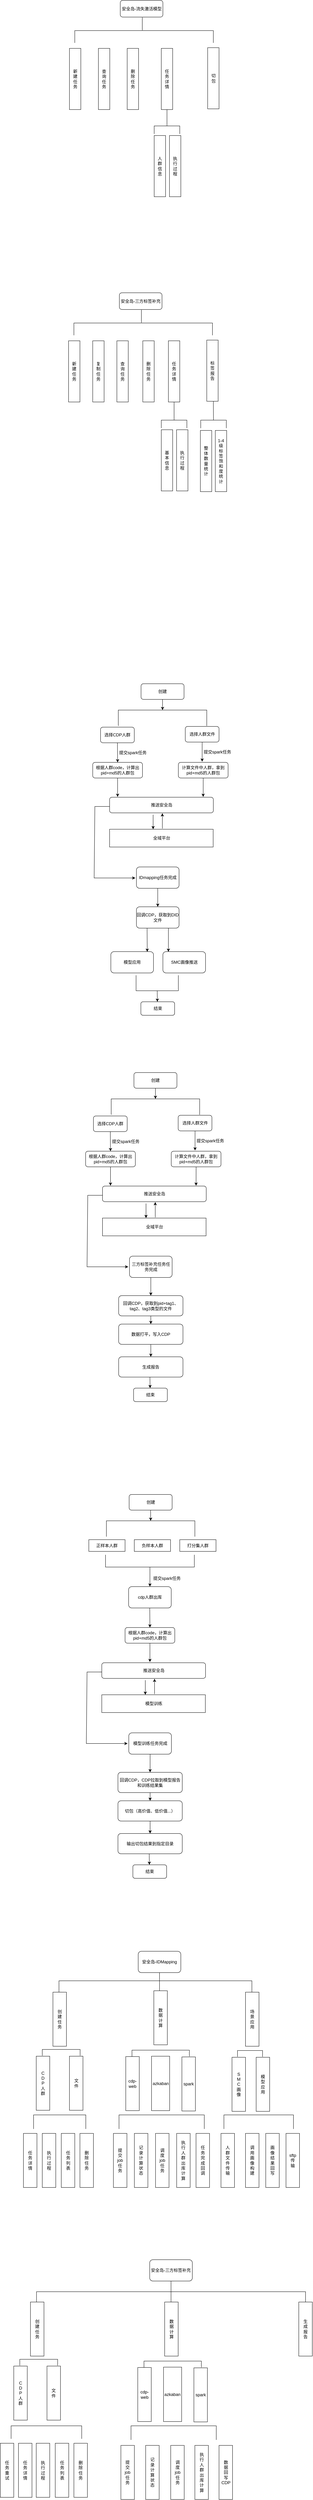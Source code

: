 <mxfile version="22.1.5" type="github">
  <diagram name="第 1 页" id="wJo2wd6JcxaJHejlNUAZ">
    <mxGraphModel dx="2029" dy="2209" grid="0" gridSize="10" guides="1" tooltips="1" connect="1" arrows="1" fold="1" page="1" pageScale="1" pageWidth="1700" pageHeight="1100" math="0" shadow="0">
      <root>
        <mxCell id="0" />
        <mxCell id="1" parent="0" />
        <mxCell id="NkHdSyLVCIDAWrrlncBg-1" value="安全岛-三方标签补充" style="rounded=1;whiteSpace=wrap;html=1;" vertex="1" parent="1">
          <mxGeometry x="349" y="12" width="120" height="47" as="geometry" />
        </mxCell>
        <mxCell id="NkHdSyLVCIDAWrrlncBg-2" value="新&lt;br&gt;建&lt;br&gt;任&lt;br&gt;务" style="rounded=0;whiteSpace=wrap;html=1;" vertex="1" parent="1">
          <mxGeometry x="206" y="147" width="32" height="172" as="geometry" />
        </mxCell>
        <mxCell id="NkHdSyLVCIDAWrrlncBg-3" value="查&lt;br&gt;询&lt;br&gt;任&lt;br&gt;务" style="rounded=0;whiteSpace=wrap;html=1;" vertex="1" parent="1">
          <mxGeometry x="342" y="147" width="32" height="172" as="geometry" />
        </mxCell>
        <mxCell id="NkHdSyLVCIDAWrrlncBg-4" value="删&lt;br&gt;除&lt;br&gt;任&lt;br&gt;务" style="rounded=0;whiteSpace=wrap;html=1;" vertex="1" parent="1">
          <mxGeometry x="415" y="147" width="32" height="172" as="geometry" />
        </mxCell>
        <mxCell id="NkHdSyLVCIDAWrrlncBg-5" value="任&lt;br&gt;务&lt;br&gt;详&lt;br&gt;情" style="rounded=0;whiteSpace=wrap;html=1;" vertex="1" parent="1">
          <mxGeometry x="487" y="147" width="32" height="172" as="geometry" />
        </mxCell>
        <mxCell id="NkHdSyLVCIDAWrrlncBg-6" value="标&lt;br&gt;签&lt;br&gt;报&lt;br&gt;告" style="rounded=0;whiteSpace=wrap;html=1;" vertex="1" parent="1">
          <mxGeometry x="595" y="145" width="32" height="172" as="geometry" />
        </mxCell>
        <mxCell id="NkHdSyLVCIDAWrrlncBg-7" value="基&lt;br&gt;本&lt;br&gt;信&lt;br&gt;息" style="rounded=0;whiteSpace=wrap;html=1;" vertex="1" parent="1">
          <mxGeometry x="467" y="397" width="32" height="172" as="geometry" />
        </mxCell>
        <mxCell id="NkHdSyLVCIDAWrrlncBg-8" value="整&lt;br&gt;体&lt;br&gt;数&lt;br&gt;量&lt;br&gt;统&lt;br&gt;计" style="rounded=0;whiteSpace=wrap;html=1;" vertex="1" parent="1">
          <mxGeometry x="577" y="399" width="32" height="172" as="geometry" />
        </mxCell>
        <mxCell id="NkHdSyLVCIDAWrrlncBg-9" value="执&lt;br&gt;行&lt;br&gt;过&lt;br&gt;程" style="rounded=0;whiteSpace=wrap;html=1;" vertex="1" parent="1">
          <mxGeometry x="510" y="397" width="32" height="172" as="geometry" />
        </mxCell>
        <mxCell id="NkHdSyLVCIDAWrrlncBg-10" value="1-4&lt;br&gt;级&lt;br&gt;标&lt;br&gt;签&lt;br&gt;饱&lt;br&gt;和&lt;br&gt;度&lt;br&gt;统&lt;br&gt;计" style="rounded=0;whiteSpace=wrap;html=1;" vertex="1" parent="1">
          <mxGeometry x="619" y="399" width="32" height="172" as="geometry" />
        </mxCell>
        <mxCell id="NkHdSyLVCIDAWrrlncBg-26" value="" style="shape=partialRectangle;whiteSpace=wrap;html=1;bottom=1;right=1;left=1;top=0;fillColor=none;routingCenterX=-0.5;direction=west;" vertex="1" parent="1">
          <mxGeometry x="221" y="97" width="390" height="34" as="geometry" />
        </mxCell>
        <mxCell id="NkHdSyLVCIDAWrrlncBg-27" value="" style="shape=partialRectangle;whiteSpace=wrap;html=1;bottom=1;right=1;left=1;top=0;fillColor=none;routingCenterX=-0.5;direction=west;" vertex="1" parent="1">
          <mxGeometry x="467" y="370" width="72" height="22" as="geometry" />
        </mxCell>
        <mxCell id="NkHdSyLVCIDAWrrlncBg-28" value="" style="shape=partialRectangle;whiteSpace=wrap;html=1;bottom=1;right=1;left=1;top=0;fillColor=none;routingCenterX=-0.5;direction=west;" vertex="1" parent="1">
          <mxGeometry x="578" y="370" width="72" height="22" as="geometry" />
        </mxCell>
        <mxCell id="NkHdSyLVCIDAWrrlncBg-31" value="" style="endArrow=none;html=1;rounded=0;entryX=0.5;entryY=1;entryDx=0;entryDy=0;exitX=0.5;exitY=1;exitDx=0;exitDy=0;" edge="1" parent="1" source="NkHdSyLVCIDAWrrlncBg-27" target="NkHdSyLVCIDAWrrlncBg-5">
          <mxGeometry width="50" height="50" relative="1" as="geometry">
            <mxPoint x="504" y="370" as="sourcePoint" />
            <mxPoint x="554" y="320" as="targetPoint" />
          </mxGeometry>
        </mxCell>
        <mxCell id="NkHdSyLVCIDAWrrlncBg-32" value="" style="endArrow=none;html=1;rounded=0;entryX=0.5;entryY=1;entryDx=0;entryDy=0;" edge="1" parent="1" source="NkHdSyLVCIDAWrrlncBg-28">
          <mxGeometry width="50" height="50" relative="1" as="geometry">
            <mxPoint x="613.5" y="368" as="sourcePoint" />
            <mxPoint x="613.5" y="317" as="targetPoint" />
          </mxGeometry>
        </mxCell>
        <mxCell id="NkHdSyLVCIDAWrrlncBg-33" value="" style="endArrow=none;html=1;rounded=0;" edge="1" parent="1">
          <mxGeometry width="50" height="50" relative="1" as="geometry">
            <mxPoint x="411" y="96" as="sourcePoint" />
            <mxPoint x="411" y="60" as="targetPoint" />
          </mxGeometry>
        </mxCell>
        <mxCell id="NkHdSyLVCIDAWrrlncBg-51" value="复&lt;br&gt;制&lt;br&gt;任&lt;br&gt;务" style="rounded=0;whiteSpace=wrap;html=1;" vertex="1" parent="1">
          <mxGeometry x="274" y="147" width="32" height="172" as="geometry" />
        </mxCell>
        <mxCell id="NkHdSyLVCIDAWrrlncBg-52" value="安全岛-流失激活模型" style="rounded=1;whiteSpace=wrap;html=1;" vertex="1" parent="1">
          <mxGeometry x="351.5" y="-810" width="120" height="47" as="geometry" />
        </mxCell>
        <mxCell id="NkHdSyLVCIDAWrrlncBg-53" value="新&lt;br&gt;建&lt;br&gt;任&lt;br&gt;务" style="rounded=0;whiteSpace=wrap;html=1;" vertex="1" parent="1">
          <mxGeometry x="208.5" y="-675" width="32" height="172" as="geometry" />
        </mxCell>
        <mxCell id="NkHdSyLVCIDAWrrlncBg-54" value="查&lt;br&gt;询&lt;br&gt;任&lt;br&gt;务" style="rounded=0;whiteSpace=wrap;html=1;" vertex="1" parent="1">
          <mxGeometry x="290" y="-675" width="32" height="172" as="geometry" />
        </mxCell>
        <mxCell id="NkHdSyLVCIDAWrrlncBg-55" value="删&lt;br&gt;除&lt;br&gt;任&lt;br&gt;务" style="rounded=0;whiteSpace=wrap;html=1;" vertex="1" parent="1">
          <mxGeometry x="371" y="-675" width="32" height="172" as="geometry" />
        </mxCell>
        <mxCell id="NkHdSyLVCIDAWrrlncBg-56" value="任&lt;br&gt;务&lt;br&gt;详&lt;br&gt;情" style="rounded=0;whiteSpace=wrap;html=1;" vertex="1" parent="1">
          <mxGeometry x="467" y="-675" width="32" height="172" as="geometry" />
        </mxCell>
        <mxCell id="NkHdSyLVCIDAWrrlncBg-57" value="切&lt;br&gt;包" style="rounded=0;whiteSpace=wrap;html=1;" vertex="1" parent="1">
          <mxGeometry x="597.5" y="-677" width="32" height="172" as="geometry" />
        </mxCell>
        <mxCell id="NkHdSyLVCIDAWrrlncBg-58" value="人&lt;br&gt;群&lt;br&gt;信&lt;br&gt;息" style="rounded=0;whiteSpace=wrap;html=1;" vertex="1" parent="1">
          <mxGeometry x="447" y="-430" width="32" height="172" as="geometry" />
        </mxCell>
        <mxCell id="NkHdSyLVCIDAWrrlncBg-60" value="执&lt;br&gt;行&lt;br&gt;过&lt;br&gt;程" style="rounded=0;whiteSpace=wrap;html=1;" vertex="1" parent="1">
          <mxGeometry x="490" y="-430" width="32" height="172" as="geometry" />
        </mxCell>
        <mxCell id="NkHdSyLVCIDAWrrlncBg-62" value="" style="shape=partialRectangle;whiteSpace=wrap;html=1;bottom=1;right=1;left=1;top=0;fillColor=none;routingCenterX=-0.5;direction=west;" vertex="1" parent="1">
          <mxGeometry x="223.5" y="-725" width="390" height="34" as="geometry" />
        </mxCell>
        <mxCell id="NkHdSyLVCIDAWrrlncBg-63" value="" style="shape=partialRectangle;whiteSpace=wrap;html=1;bottom=1;right=1;left=1;top=0;fillColor=none;routingCenterX=-0.5;direction=west;" vertex="1" parent="1">
          <mxGeometry x="447" y="-457" width="72" height="22" as="geometry" />
        </mxCell>
        <mxCell id="NkHdSyLVCIDAWrrlncBg-65" value="" style="endArrow=none;html=1;rounded=0;entryX=0.5;entryY=1;entryDx=0;entryDy=0;exitX=0.5;exitY=1;exitDx=0;exitDy=0;" edge="1" parent="1" source="NkHdSyLVCIDAWrrlncBg-63" target="NkHdSyLVCIDAWrrlncBg-56">
          <mxGeometry width="50" height="50" relative="1" as="geometry">
            <mxPoint x="506.5" y="-452" as="sourcePoint" />
            <mxPoint x="556.5" y="-502" as="targetPoint" />
          </mxGeometry>
        </mxCell>
        <mxCell id="NkHdSyLVCIDAWrrlncBg-67" value="" style="endArrow=none;html=1;rounded=0;" edge="1" parent="1">
          <mxGeometry width="50" height="50" relative="1" as="geometry">
            <mxPoint x="413.5" y="-726" as="sourcePoint" />
            <mxPoint x="413.5" y="-762" as="targetPoint" />
          </mxGeometry>
        </mxCell>
        <mxCell id="NkHdSyLVCIDAWrrlncBg-97" style="edgeStyle=none;rounded=0;orthogonalLoop=1;jettySize=auto;html=1;exitX=0.5;exitY=1;exitDx=0;exitDy=0;entryX=0.5;entryY=1;entryDx=0;entryDy=0;" edge="1" parent="1" source="NkHdSyLVCIDAWrrlncBg-69" target="NkHdSyLVCIDAWrrlncBg-96">
          <mxGeometry relative="1" as="geometry" />
        </mxCell>
        <mxCell id="NkHdSyLVCIDAWrrlncBg-69" value="创建" style="rounded=1;whiteSpace=wrap;html=1;" vertex="1" parent="1">
          <mxGeometry x="410" y="1111" width="121" height="44" as="geometry" />
        </mxCell>
        <mxCell id="NkHdSyLVCIDAWrrlncBg-71" value="推送安全岛" style="rounded=1;whiteSpace=wrap;html=1;" vertex="1" parent="1">
          <mxGeometry x="321.5" y="1430" width="292" height="44" as="geometry" />
        </mxCell>
        <mxCell id="NkHdSyLVCIDAWrrlncBg-72" value="选择CDP人群" style="rounded=1;whiteSpace=wrap;html=1;" vertex="1" parent="1">
          <mxGeometry x="296" y="1233" width="95" height="44" as="geometry" />
        </mxCell>
        <mxCell id="NkHdSyLVCIDAWrrlncBg-73" value="根据人群code，计算出pid+md5的人群包" style="rounded=1;whiteSpace=wrap;html=1;" vertex="1" parent="1">
          <mxGeometry x="274" y="1332" width="140" height="44" as="geometry" />
        </mxCell>
        <mxCell id="NkHdSyLVCIDAWrrlncBg-74" value="" style="endArrow=classic;html=1;rounded=0;entryX=0.5;entryY=0;entryDx=0;entryDy=0;exitX=0.5;exitY=1;exitDx=0;exitDy=0;" edge="1" parent="1" source="NkHdSyLVCIDAWrrlncBg-72" target="NkHdSyLVCIDAWrrlncBg-73">
          <mxGeometry width="50" height="50" relative="1" as="geometry">
            <mxPoint x="341" y="1277" as="sourcePoint" />
            <mxPoint x="391" y="1227" as="targetPoint" />
          </mxGeometry>
        </mxCell>
        <mxCell id="NkHdSyLVCIDAWrrlncBg-75" value="提交spark任务" style="text;html=1;strokeColor=none;fillColor=none;align=center;verticalAlign=middle;whiteSpace=wrap;rounded=0;" vertex="1" parent="1">
          <mxGeometry x="337" y="1293" width="100" height="23" as="geometry" />
        </mxCell>
        <mxCell id="NkHdSyLVCIDAWrrlncBg-76" value="选择人群文件" style="rounded=1;whiteSpace=wrap;html=1;" vertex="1" parent="1">
          <mxGeometry x="534.5" y="1231" width="95" height="44" as="geometry" />
        </mxCell>
        <mxCell id="NkHdSyLVCIDAWrrlncBg-77" value="" style="endArrow=classic;html=1;rounded=0;entryX=0.5;entryY=0;entryDx=0;entryDy=0;exitX=0.5;exitY=1;exitDx=0;exitDy=0;" edge="1" parent="1">
          <mxGeometry width="50" height="50" relative="1" as="geometry">
            <mxPoint x="582" y="1275" as="sourcePoint" />
            <mxPoint x="582" y="1330" as="targetPoint" />
          </mxGeometry>
        </mxCell>
        <mxCell id="NkHdSyLVCIDAWrrlncBg-78" value="提交spark任务" style="text;html=1;strokeColor=none;fillColor=none;align=center;verticalAlign=middle;whiteSpace=wrap;rounded=0;" vertex="1" parent="1">
          <mxGeometry x="575" y="1291" width="100" height="23" as="geometry" />
        </mxCell>
        <mxCell id="NkHdSyLVCIDAWrrlncBg-79" value="计算文件中人群，拿到pid+md5的人群包" style="rounded=1;whiteSpace=wrap;html=1;" vertex="1" parent="1">
          <mxGeometry x="515" y="1332" width="140" height="44" as="geometry" />
        </mxCell>
        <mxCell id="NkHdSyLVCIDAWrrlncBg-80" style="edgeStyle=none;rounded=0;orthogonalLoop=1;jettySize=auto;html=1;exitX=0.5;exitY=1;exitDx=0;exitDy=0;" edge="1" parent="1" source="NkHdSyLVCIDAWrrlncBg-73">
          <mxGeometry relative="1" as="geometry">
            <mxPoint x="344" y="1429" as="targetPoint" />
          </mxGeometry>
        </mxCell>
        <mxCell id="NkHdSyLVCIDAWrrlncBg-81" style="edgeStyle=none;rounded=0;orthogonalLoop=1;jettySize=auto;html=1;exitX=0.5;exitY=1;exitDx=0;exitDy=0;entryX=0.902;entryY=-0.023;entryDx=0;entryDy=0;entryPerimeter=0;" edge="1" parent="1" source="NkHdSyLVCIDAWrrlncBg-79" target="NkHdSyLVCIDAWrrlncBg-71">
          <mxGeometry relative="1" as="geometry" />
        </mxCell>
        <mxCell id="NkHdSyLVCIDAWrrlncBg-82" value="全域平台" style="rounded=0;whiteSpace=wrap;html=1;" vertex="1" parent="1">
          <mxGeometry x="321.5" y="1520" width="291.5" height="50" as="geometry" />
        </mxCell>
        <mxCell id="NkHdSyLVCIDAWrrlncBg-83" value="" style="endArrow=classic;html=1;rounded=0;" edge="1" parent="1">
          <mxGeometry width="50" height="50" relative="1" as="geometry">
            <mxPoint x="444" y="1479" as="sourcePoint" />
            <mxPoint x="444" y="1520" as="targetPoint" />
          </mxGeometry>
        </mxCell>
        <mxCell id="NkHdSyLVCIDAWrrlncBg-84" value="" style="endArrow=classic;html=1;rounded=0;" edge="1" parent="1">
          <mxGeometry width="50" height="50" relative="1" as="geometry">
            <mxPoint x="470" y="1518" as="sourcePoint" />
            <mxPoint x="470" y="1475" as="targetPoint" />
          </mxGeometry>
        </mxCell>
        <mxCell id="NkHdSyLVCIDAWrrlncBg-88" style="edgeStyle=none;rounded=0;orthogonalLoop=1;jettySize=auto;html=1;exitX=0.5;exitY=1;exitDx=0;exitDy=0;entryX=0.5;entryY=0;entryDx=0;entryDy=0;" edge="1" parent="1" source="NkHdSyLVCIDAWrrlncBg-85" target="NkHdSyLVCIDAWrrlncBg-87">
          <mxGeometry relative="1" as="geometry" />
        </mxCell>
        <mxCell id="NkHdSyLVCIDAWrrlncBg-85" value="IDmapping任务完成" style="rounded=1;whiteSpace=wrap;html=1;" vertex="1" parent="1">
          <mxGeometry x="397" y="1626" width="120" height="60" as="geometry" />
        </mxCell>
        <mxCell id="NkHdSyLVCIDAWrrlncBg-86" value="" style="endArrow=classic;html=1;rounded=0;" edge="1" parent="1">
          <mxGeometry width="50" height="50" relative="1" as="geometry">
            <mxPoint x="321" y="1456" as="sourcePoint" />
            <mxPoint x="394" y="1657" as="targetPoint" />
            <Array as="points">
              <mxPoint x="280" y="1456" />
              <mxPoint x="278" y="1657" />
            </Array>
          </mxGeometry>
        </mxCell>
        <mxCell id="NkHdSyLVCIDAWrrlncBg-87" value="回调CDP，获取到DID文件" style="rounded=1;whiteSpace=wrap;html=1;" vertex="1" parent="1">
          <mxGeometry x="397" y="1738" width="120" height="60" as="geometry" />
        </mxCell>
        <mxCell id="NkHdSyLVCIDAWrrlncBg-89" value="模型应用" style="rounded=1;whiteSpace=wrap;html=1;" vertex="1" parent="1">
          <mxGeometry x="325" y="1864" width="120" height="60" as="geometry" />
        </mxCell>
        <mxCell id="NkHdSyLVCIDAWrrlncBg-90" value="SMC画像推送" style="rounded=1;whiteSpace=wrap;html=1;" vertex="1" parent="1">
          <mxGeometry x="471.5" y="1864" width="120" height="60" as="geometry" />
        </mxCell>
        <mxCell id="NkHdSyLVCIDAWrrlncBg-91" style="edgeStyle=none;rounded=0;orthogonalLoop=1;jettySize=auto;html=1;exitX=0.25;exitY=1;exitDx=0;exitDy=0;entryX=0.854;entryY=0.008;entryDx=0;entryDy=0;entryPerimeter=0;" edge="1" parent="1" source="NkHdSyLVCIDAWrrlncBg-87" target="NkHdSyLVCIDAWrrlncBg-89">
          <mxGeometry relative="1" as="geometry" />
        </mxCell>
        <mxCell id="NkHdSyLVCIDAWrrlncBg-92" style="edgeStyle=none;rounded=0;orthogonalLoop=1;jettySize=auto;html=1;exitX=0.75;exitY=1;exitDx=0;exitDy=0;entryX=0.129;entryY=0.008;entryDx=0;entryDy=0;entryPerimeter=0;" edge="1" parent="1" source="NkHdSyLVCIDAWrrlncBg-87" target="NkHdSyLVCIDAWrrlncBg-90">
          <mxGeometry relative="1" as="geometry" />
        </mxCell>
        <mxCell id="NkHdSyLVCIDAWrrlncBg-93" value="结束" style="rounded=1;whiteSpace=wrap;html=1;" vertex="1" parent="1">
          <mxGeometry x="409.5" y="2005" width="95" height="38" as="geometry" />
        </mxCell>
        <mxCell id="NkHdSyLVCIDAWrrlncBg-94" value="" style="shape=partialRectangle;whiteSpace=wrap;html=1;bottom=1;right=1;left=1;top=0;fillColor=none;routingCenterX=-0.5;direction=east;" vertex="1" parent="1">
          <mxGeometry x="396" y="1931" width="119" height="43" as="geometry" />
        </mxCell>
        <mxCell id="NkHdSyLVCIDAWrrlncBg-95" style="edgeStyle=none;rounded=0;orthogonalLoop=1;jettySize=auto;html=1;exitX=0.5;exitY=1;exitDx=0;exitDy=0;" edge="1" parent="1" source="NkHdSyLVCIDAWrrlncBg-94">
          <mxGeometry relative="1" as="geometry">
            <mxPoint x="456" y="2005" as="targetPoint" />
          </mxGeometry>
        </mxCell>
        <mxCell id="NkHdSyLVCIDAWrrlncBg-96" value="" style="shape=partialRectangle;whiteSpace=wrap;html=1;bottom=1;right=1;left=1;top=0;fillColor=none;routingCenterX=-0.5;direction=west;" vertex="1" parent="1">
          <mxGeometry x="346" y="1185" width="249" height="44" as="geometry" />
        </mxCell>
        <mxCell id="NkHdSyLVCIDAWrrlncBg-98" style="edgeStyle=none;rounded=0;orthogonalLoop=1;jettySize=auto;html=1;exitX=0.5;exitY=1;exitDx=0;exitDy=0;entryX=0.5;entryY=1;entryDx=0;entryDy=0;" edge="1" parent="1" source="NkHdSyLVCIDAWrrlncBg-99" target="NkHdSyLVCIDAWrrlncBg-125">
          <mxGeometry relative="1" as="geometry" />
        </mxCell>
        <mxCell id="NkHdSyLVCIDAWrrlncBg-99" value="创建" style="rounded=1;whiteSpace=wrap;html=1;" vertex="1" parent="1">
          <mxGeometry x="390" y="2204" width="121" height="44" as="geometry" />
        </mxCell>
        <mxCell id="NkHdSyLVCIDAWrrlncBg-100" value="推送安全岛" style="rounded=1;whiteSpace=wrap;html=1;" vertex="1" parent="1">
          <mxGeometry x="301.5" y="2523" width="292" height="44" as="geometry" />
        </mxCell>
        <mxCell id="NkHdSyLVCIDAWrrlncBg-101" value="选择CDP人群" style="rounded=1;whiteSpace=wrap;html=1;" vertex="1" parent="1">
          <mxGeometry x="276" y="2326" width="95" height="44" as="geometry" />
        </mxCell>
        <mxCell id="NkHdSyLVCIDAWrrlncBg-102" value="根据人群code，计算出pid+md5的人群包" style="rounded=1;whiteSpace=wrap;html=1;" vertex="1" parent="1">
          <mxGeometry x="254" y="2425" width="140" height="44" as="geometry" />
        </mxCell>
        <mxCell id="NkHdSyLVCIDAWrrlncBg-103" value="" style="endArrow=classic;html=1;rounded=0;entryX=0.5;entryY=0;entryDx=0;entryDy=0;exitX=0.5;exitY=1;exitDx=0;exitDy=0;" edge="1" parent="1" source="NkHdSyLVCIDAWrrlncBg-101" target="NkHdSyLVCIDAWrrlncBg-102">
          <mxGeometry width="50" height="50" relative="1" as="geometry">
            <mxPoint x="321" y="2370" as="sourcePoint" />
            <mxPoint x="371" y="2320" as="targetPoint" />
          </mxGeometry>
        </mxCell>
        <mxCell id="NkHdSyLVCIDAWrrlncBg-104" value="提交spark任务" style="text;html=1;strokeColor=none;fillColor=none;align=center;verticalAlign=middle;whiteSpace=wrap;rounded=0;" vertex="1" parent="1">
          <mxGeometry x="317" y="2386" width="100" height="23" as="geometry" />
        </mxCell>
        <mxCell id="NkHdSyLVCIDAWrrlncBg-105" value="选择人群文件" style="rounded=1;whiteSpace=wrap;html=1;" vertex="1" parent="1">
          <mxGeometry x="514.5" y="2324" width="95" height="44" as="geometry" />
        </mxCell>
        <mxCell id="NkHdSyLVCIDAWrrlncBg-106" value="" style="endArrow=classic;html=1;rounded=0;entryX=0.5;entryY=0;entryDx=0;entryDy=0;exitX=0.5;exitY=1;exitDx=0;exitDy=0;" edge="1" parent="1">
          <mxGeometry width="50" height="50" relative="1" as="geometry">
            <mxPoint x="562" y="2368" as="sourcePoint" />
            <mxPoint x="562" y="2423" as="targetPoint" />
          </mxGeometry>
        </mxCell>
        <mxCell id="NkHdSyLVCIDAWrrlncBg-107" value="提交spark任务" style="text;html=1;strokeColor=none;fillColor=none;align=center;verticalAlign=middle;whiteSpace=wrap;rounded=0;" vertex="1" parent="1">
          <mxGeometry x="555" y="2384" width="100" height="23" as="geometry" />
        </mxCell>
        <mxCell id="NkHdSyLVCIDAWrrlncBg-108" value="计算文件中人群，拿到pid+md5的人群包" style="rounded=1;whiteSpace=wrap;html=1;" vertex="1" parent="1">
          <mxGeometry x="495" y="2425" width="140" height="44" as="geometry" />
        </mxCell>
        <mxCell id="NkHdSyLVCIDAWrrlncBg-109" style="edgeStyle=none;rounded=0;orthogonalLoop=1;jettySize=auto;html=1;exitX=0.5;exitY=1;exitDx=0;exitDy=0;" edge="1" parent="1" source="NkHdSyLVCIDAWrrlncBg-102">
          <mxGeometry relative="1" as="geometry">
            <mxPoint x="324" y="2522" as="targetPoint" />
          </mxGeometry>
        </mxCell>
        <mxCell id="NkHdSyLVCIDAWrrlncBg-110" style="edgeStyle=none;rounded=0;orthogonalLoop=1;jettySize=auto;html=1;exitX=0.5;exitY=1;exitDx=0;exitDy=0;entryX=0.902;entryY=-0.023;entryDx=0;entryDy=0;entryPerimeter=0;" edge="1" parent="1" source="NkHdSyLVCIDAWrrlncBg-108" target="NkHdSyLVCIDAWrrlncBg-100">
          <mxGeometry relative="1" as="geometry" />
        </mxCell>
        <mxCell id="NkHdSyLVCIDAWrrlncBg-111" value="全域平台" style="rounded=0;whiteSpace=wrap;html=1;" vertex="1" parent="1">
          <mxGeometry x="301.5" y="2613" width="291.5" height="50" as="geometry" />
        </mxCell>
        <mxCell id="NkHdSyLVCIDAWrrlncBg-112" value="" style="endArrow=classic;html=1;rounded=0;" edge="1" parent="1">
          <mxGeometry width="50" height="50" relative="1" as="geometry">
            <mxPoint x="424" y="2572" as="sourcePoint" />
            <mxPoint x="424" y="2613" as="targetPoint" />
          </mxGeometry>
        </mxCell>
        <mxCell id="NkHdSyLVCIDAWrrlncBg-113" value="" style="endArrow=classic;html=1;rounded=0;" edge="1" parent="1">
          <mxGeometry width="50" height="50" relative="1" as="geometry">
            <mxPoint x="450" y="2611" as="sourcePoint" />
            <mxPoint x="450" y="2568" as="targetPoint" />
          </mxGeometry>
        </mxCell>
        <mxCell id="NkHdSyLVCIDAWrrlncBg-114" style="edgeStyle=none;rounded=0;orthogonalLoop=1;jettySize=auto;html=1;exitX=0.5;exitY=1;exitDx=0;exitDy=0;entryX=0.5;entryY=0;entryDx=0;entryDy=0;" edge="1" parent="1" source="NkHdSyLVCIDAWrrlncBg-115" target="NkHdSyLVCIDAWrrlncBg-117">
          <mxGeometry relative="1" as="geometry" />
        </mxCell>
        <mxCell id="NkHdSyLVCIDAWrrlncBg-115" value="三方标签补充任务任务完成" style="rounded=1;whiteSpace=wrap;html=1;" vertex="1" parent="1">
          <mxGeometry x="377.5" y="2720" width="120" height="60" as="geometry" />
        </mxCell>
        <mxCell id="NkHdSyLVCIDAWrrlncBg-116" value="" style="endArrow=classic;html=1;rounded=0;" edge="1" parent="1">
          <mxGeometry width="50" height="50" relative="1" as="geometry">
            <mxPoint x="301" y="2549" as="sourcePoint" />
            <mxPoint x="374" y="2750" as="targetPoint" />
            <Array as="points">
              <mxPoint x="260" y="2549" />
              <mxPoint x="258" y="2750" />
            </Array>
          </mxGeometry>
        </mxCell>
        <mxCell id="NkHdSyLVCIDAWrrlncBg-128" style="edgeStyle=none;rounded=0;orthogonalLoop=1;jettySize=auto;html=1;exitX=0.5;exitY=1;exitDx=0;exitDy=0;entryX=0.5;entryY=0;entryDx=0;entryDy=0;" edge="1" parent="1" source="NkHdSyLVCIDAWrrlncBg-117" target="NkHdSyLVCIDAWrrlncBg-126">
          <mxGeometry relative="1" as="geometry" />
        </mxCell>
        <mxCell id="NkHdSyLVCIDAWrrlncBg-117" value="回调CDP，获取到pid+tag1、tag2、tag3类型的文件" style="rounded=1;whiteSpace=wrap;html=1;" vertex="1" parent="1">
          <mxGeometry x="347" y="2831" width="181" height="57" as="geometry" />
        </mxCell>
        <mxCell id="NkHdSyLVCIDAWrrlncBg-122" value="结束" style="rounded=1;whiteSpace=wrap;html=1;" vertex="1" parent="1">
          <mxGeometry x="389" y="3091" width="95" height="38" as="geometry" />
        </mxCell>
        <mxCell id="NkHdSyLVCIDAWrrlncBg-124" style="edgeStyle=none;rounded=0;orthogonalLoop=1;jettySize=auto;html=1;exitX=0.5;exitY=1;exitDx=0;exitDy=0;" edge="1" parent="1">
          <mxGeometry relative="1" as="geometry">
            <mxPoint x="435.5" y="3091" as="targetPoint" />
            <mxPoint x="435.0" y="3060" as="sourcePoint" />
          </mxGeometry>
        </mxCell>
        <mxCell id="NkHdSyLVCIDAWrrlncBg-125" value="" style="shape=partialRectangle;whiteSpace=wrap;html=1;bottom=1;right=1;left=1;top=0;fillColor=none;routingCenterX=-0.5;direction=west;" vertex="1" parent="1">
          <mxGeometry x="326" y="2278" width="249" height="44" as="geometry" />
        </mxCell>
        <mxCell id="NkHdSyLVCIDAWrrlncBg-129" style="edgeStyle=none;rounded=0;orthogonalLoop=1;jettySize=auto;html=1;exitX=0.5;exitY=1;exitDx=0;exitDy=0;entryX=0.5;entryY=0;entryDx=0;entryDy=0;" edge="1" parent="1" source="NkHdSyLVCIDAWrrlncBg-126" target="NkHdSyLVCIDAWrrlncBg-127">
          <mxGeometry relative="1" as="geometry" />
        </mxCell>
        <mxCell id="NkHdSyLVCIDAWrrlncBg-126" value="数据打平，写入CDP" style="rounded=1;whiteSpace=wrap;html=1;" vertex="1" parent="1">
          <mxGeometry x="347" y="2911" width="181" height="57" as="geometry" />
        </mxCell>
        <mxCell id="NkHdSyLVCIDAWrrlncBg-127" value="生成报告" style="rounded=1;whiteSpace=wrap;html=1;" vertex="1" parent="1">
          <mxGeometry x="347" y="3003" width="181" height="57" as="geometry" />
        </mxCell>
        <mxCell id="NkHdSyLVCIDAWrrlncBg-130" style="edgeStyle=none;rounded=0;orthogonalLoop=1;jettySize=auto;html=1;exitX=0.5;exitY=1;exitDx=0;exitDy=0;entryX=0.5;entryY=1;entryDx=0;entryDy=0;" edge="1" parent="1" source="NkHdSyLVCIDAWrrlncBg-131" target="NkHdSyLVCIDAWrrlncBg-153">
          <mxGeometry relative="1" as="geometry" />
        </mxCell>
        <mxCell id="NkHdSyLVCIDAWrrlncBg-131" value="创建" style="rounded=1;whiteSpace=wrap;html=1;" vertex="1" parent="1">
          <mxGeometry x="376.5" y="3390" width="121" height="44" as="geometry" />
        </mxCell>
        <mxCell id="NkHdSyLVCIDAWrrlncBg-132" value="推送安全岛" style="rounded=1;whiteSpace=wrap;html=1;" vertex="1" parent="1">
          <mxGeometry x="299.5" y="3863" width="292" height="44" as="geometry" />
        </mxCell>
        <mxCell id="NkHdSyLVCIDAWrrlncBg-134" value="根据人群code，计算出pid+md5的人群包" style="rounded=1;whiteSpace=wrap;html=1;" vertex="1" parent="1">
          <mxGeometry x="365" y="3764" width="140" height="44" as="geometry" />
        </mxCell>
        <mxCell id="NkHdSyLVCIDAWrrlncBg-135" value="" style="endArrow=classic;html=1;rounded=0;entryX=0.5;entryY=0;entryDx=0;entryDy=0;exitX=0.5;exitY=1;exitDx=0;exitDy=0;" edge="1" parent="1" target="NkHdSyLVCIDAWrrlncBg-134">
          <mxGeometry width="50" height="50" relative="1" as="geometry">
            <mxPoint x="434.5" y="3709.0" as="sourcePoint" />
            <mxPoint x="482" y="3659" as="targetPoint" />
          </mxGeometry>
        </mxCell>
        <mxCell id="NkHdSyLVCIDAWrrlncBg-136" value="提交spark任务" style="text;html=1;strokeColor=none;fillColor=none;align=center;verticalAlign=middle;whiteSpace=wrap;rounded=0;" vertex="1" parent="1">
          <mxGeometry x="433" y="3614" width="100" height="23" as="geometry" />
        </mxCell>
        <mxCell id="NkHdSyLVCIDAWrrlncBg-141" style="edgeStyle=none;rounded=0;orthogonalLoop=1;jettySize=auto;html=1;exitX=0.5;exitY=1;exitDx=0;exitDy=0;" edge="1" parent="1" source="NkHdSyLVCIDAWrrlncBg-134">
          <mxGeometry relative="1" as="geometry">
            <mxPoint x="435" y="3861" as="targetPoint" />
          </mxGeometry>
        </mxCell>
        <mxCell id="NkHdSyLVCIDAWrrlncBg-143" value="模型训练" style="rounded=0;whiteSpace=wrap;html=1;" vertex="1" parent="1">
          <mxGeometry x="299.5" y="3953" width="291.5" height="50" as="geometry" />
        </mxCell>
        <mxCell id="NkHdSyLVCIDAWrrlncBg-144" value="" style="endArrow=classic;html=1;rounded=0;" edge="1" parent="1">
          <mxGeometry width="50" height="50" relative="1" as="geometry">
            <mxPoint x="422" y="3912" as="sourcePoint" />
            <mxPoint x="422" y="3953" as="targetPoint" />
          </mxGeometry>
        </mxCell>
        <mxCell id="NkHdSyLVCIDAWrrlncBg-145" value="" style="endArrow=classic;html=1;rounded=0;" edge="1" parent="1">
          <mxGeometry width="50" height="50" relative="1" as="geometry">
            <mxPoint x="448" y="3951" as="sourcePoint" />
            <mxPoint x="448" y="3908" as="targetPoint" />
          </mxGeometry>
        </mxCell>
        <mxCell id="NkHdSyLVCIDAWrrlncBg-146" style="edgeStyle=none;rounded=0;orthogonalLoop=1;jettySize=auto;html=1;exitX=0.5;exitY=1;exitDx=0;exitDy=0;entryX=0.5;entryY=0;entryDx=0;entryDy=0;" edge="1" parent="1" source="NkHdSyLVCIDAWrrlncBg-147" target="NkHdSyLVCIDAWrrlncBg-150">
          <mxGeometry relative="1" as="geometry" />
        </mxCell>
        <mxCell id="NkHdSyLVCIDAWrrlncBg-147" value="模型训练任务完成" style="rounded=1;whiteSpace=wrap;html=1;" vertex="1" parent="1">
          <mxGeometry x="375.5" y="4060" width="120" height="60" as="geometry" />
        </mxCell>
        <mxCell id="NkHdSyLVCIDAWrrlncBg-148" value="" style="endArrow=classic;html=1;rounded=0;" edge="1" parent="1">
          <mxGeometry width="50" height="50" relative="1" as="geometry">
            <mxPoint x="299" y="3889" as="sourcePoint" />
            <mxPoint x="372" y="4090" as="targetPoint" />
            <Array as="points">
              <mxPoint x="258" y="3889" />
              <mxPoint x="256" y="4090" />
            </Array>
          </mxGeometry>
        </mxCell>
        <mxCell id="NkHdSyLVCIDAWrrlncBg-149" style="edgeStyle=none;rounded=0;orthogonalLoop=1;jettySize=auto;html=1;exitX=0.5;exitY=1;exitDx=0;exitDy=0;entryX=0.5;entryY=0;entryDx=0;entryDy=0;" edge="1" parent="1" source="NkHdSyLVCIDAWrrlncBg-150" target="NkHdSyLVCIDAWrrlncBg-155">
          <mxGeometry relative="1" as="geometry" />
        </mxCell>
        <mxCell id="NkHdSyLVCIDAWrrlncBg-150" value="回调CDP，CDP拉取到模型报告和训练结果集" style="rounded=1;whiteSpace=wrap;html=1;" vertex="1" parent="1">
          <mxGeometry x="345" y="4171" width="181" height="57" as="geometry" />
        </mxCell>
        <mxCell id="NkHdSyLVCIDAWrrlncBg-151" value="结束" style="rounded=1;whiteSpace=wrap;html=1;" vertex="1" parent="1">
          <mxGeometry x="387" y="4431" width="95" height="38" as="geometry" />
        </mxCell>
        <mxCell id="NkHdSyLVCIDAWrrlncBg-152" style="edgeStyle=none;rounded=0;orthogonalLoop=1;jettySize=auto;html=1;exitX=0.5;exitY=1;exitDx=0;exitDy=0;" edge="1" parent="1">
          <mxGeometry relative="1" as="geometry">
            <mxPoint x="433.5" y="4431" as="targetPoint" />
            <mxPoint x="433.0" y="4400" as="sourcePoint" />
          </mxGeometry>
        </mxCell>
        <mxCell id="NkHdSyLVCIDAWrrlncBg-153" value="" style="shape=partialRectangle;whiteSpace=wrap;html=1;bottom=1;right=1;left=1;top=0;fillColor=none;routingCenterX=-0.5;direction=west;" vertex="1" parent="1">
          <mxGeometry x="312.5" y="3464" width="249" height="44" as="geometry" />
        </mxCell>
        <mxCell id="NkHdSyLVCIDAWrrlncBg-154" style="edgeStyle=none;rounded=0;orthogonalLoop=1;jettySize=auto;html=1;exitX=0.5;exitY=1;exitDx=0;exitDy=0;entryX=0.5;entryY=0;entryDx=0;entryDy=0;" edge="1" parent="1" source="NkHdSyLVCIDAWrrlncBg-155" target="NkHdSyLVCIDAWrrlncBg-156">
          <mxGeometry relative="1" as="geometry" />
        </mxCell>
        <mxCell id="NkHdSyLVCIDAWrrlncBg-155" value="切包（高价值、低价值...）" style="rounded=1;whiteSpace=wrap;html=1;" vertex="1" parent="1">
          <mxGeometry x="345" y="4251" width="181" height="57" as="geometry" />
        </mxCell>
        <mxCell id="NkHdSyLVCIDAWrrlncBg-156" value="输出切包结果到指定目录" style="rounded=1;whiteSpace=wrap;html=1;" vertex="1" parent="1">
          <mxGeometry x="345" y="4343" width="181" height="57" as="geometry" />
        </mxCell>
        <mxCell id="NkHdSyLVCIDAWrrlncBg-157" value="正样本人群" style="rounded=0;whiteSpace=wrap;html=1;" vertex="1" parent="1">
          <mxGeometry x="263" y="3517" width="102" height="33" as="geometry" />
        </mxCell>
        <mxCell id="NkHdSyLVCIDAWrrlncBg-158" value="负样本人群" style="rounded=0;whiteSpace=wrap;html=1;" vertex="1" parent="1">
          <mxGeometry x="391" y="3517" width="102" height="33" as="geometry" />
        </mxCell>
        <mxCell id="NkHdSyLVCIDAWrrlncBg-159" value="打分集人群" style="rounded=0;whiteSpace=wrap;html=1;" vertex="1" parent="1">
          <mxGeometry x="519" y="3517" width="102" height="33" as="geometry" />
        </mxCell>
        <mxCell id="NkHdSyLVCIDAWrrlncBg-160" value="cdp人群出库" style="rounded=1;whiteSpace=wrap;html=1;" vertex="1" parent="1">
          <mxGeometry x="375" y="3649" width="120" height="60" as="geometry" />
        </mxCell>
        <mxCell id="NkHdSyLVCIDAWrrlncBg-162" style="edgeStyle=none;rounded=0;orthogonalLoop=1;jettySize=auto;html=1;exitX=0.5;exitY=1;exitDx=0;exitDy=0;entryX=0.5;entryY=0;entryDx=0;entryDy=0;" edge="1" parent="1" source="NkHdSyLVCIDAWrrlncBg-161" target="NkHdSyLVCIDAWrrlncBg-160">
          <mxGeometry relative="1" as="geometry" />
        </mxCell>
        <mxCell id="NkHdSyLVCIDAWrrlncBg-161" value="" style="shape=partialRectangle;whiteSpace=wrap;html=1;bottom=1;right=1;left=1;top=0;fillColor=none;routingCenterX=-0.5;" vertex="1" parent="1">
          <mxGeometry x="310" y="3560" width="250" height="34" as="geometry" />
        </mxCell>
        <mxCell id="NkHdSyLVCIDAWrrlncBg-163" value="安全岛-IDMapping" style="rounded=1;whiteSpace=wrap;html=1;" vertex="1" parent="1">
          <mxGeometry x="402" y="4674" width="120" height="60" as="geometry" />
        </mxCell>
        <mxCell id="NkHdSyLVCIDAWrrlncBg-164" value="创&lt;br&gt;建&lt;br&gt;任&lt;br&gt;务" style="rounded=0;whiteSpace=wrap;html=1;" vertex="1" parent="1">
          <mxGeometry x="162" y="4789" width="38" height="152" as="geometry" />
        </mxCell>
        <mxCell id="NkHdSyLVCIDAWrrlncBg-166" value="数&lt;br&gt;据&lt;br&gt;计&lt;br&gt;算" style="rounded=0;whiteSpace=wrap;html=1;" vertex="1" parent="1">
          <mxGeometry x="446" y="4785" width="38" height="152" as="geometry" />
        </mxCell>
        <mxCell id="NkHdSyLVCIDAWrrlncBg-167" value="场&lt;br&gt;景&lt;br&gt;应&lt;br&gt;用" style="rounded=0;whiteSpace=wrap;html=1;" vertex="1" parent="1">
          <mxGeometry x="704" y="4789" width="38" height="152" as="geometry" />
        </mxCell>
        <mxCell id="NkHdSyLVCIDAWrrlncBg-168" value="C&lt;br&gt;D&lt;br&gt;P&lt;br&gt;人&lt;br&gt;群" style="rounded=0;whiteSpace=wrap;html=1;" vertex="1" parent="1">
          <mxGeometry x="115" y="4969" width="38" height="152" as="geometry" />
        </mxCell>
        <mxCell id="NkHdSyLVCIDAWrrlncBg-169" value="文&lt;br&gt;件" style="rounded=0;whiteSpace=wrap;html=1;" vertex="1" parent="1">
          <mxGeometry x="208.5" y="4969" width="38" height="152" as="geometry" />
        </mxCell>
        <mxCell id="NkHdSyLVCIDAWrrlncBg-170" value="任&lt;br&gt;务&lt;br&gt;详&lt;br&gt;情" style="rounded=0;whiteSpace=wrap;html=1;" vertex="1" parent="1">
          <mxGeometry x="79" y="5186" width="38" height="152" as="geometry" />
        </mxCell>
        <mxCell id="NkHdSyLVCIDAWrrlncBg-171" value="执&lt;br&gt;行&lt;br&gt;过&lt;br&gt;程" style="rounded=0;whiteSpace=wrap;html=1;" vertex="1" parent="1">
          <mxGeometry x="132" y="5186" width="38" height="152" as="geometry" />
        </mxCell>
        <mxCell id="NkHdSyLVCIDAWrrlncBg-172" value="任&lt;br&gt;务&lt;br&gt;列&lt;br&gt;表" style="rounded=0;whiteSpace=wrap;html=1;" vertex="1" parent="1">
          <mxGeometry x="185.5" y="5186" width="38" height="152" as="geometry" />
        </mxCell>
        <mxCell id="NkHdSyLVCIDAWrrlncBg-173" value="删&lt;br&gt;除&lt;br&gt;任&lt;br&gt;务" style="rounded=0;whiteSpace=wrap;html=1;" vertex="1" parent="1">
          <mxGeometry x="238" y="5186" width="38" height="152" as="geometry" />
        </mxCell>
        <mxCell id="NkHdSyLVCIDAWrrlncBg-174" value="cdp-web" style="rounded=0;whiteSpace=wrap;html=1;" vertex="1" parent="1">
          <mxGeometry x="367" y="4970" width="38" height="152" as="geometry" />
        </mxCell>
        <mxCell id="NkHdSyLVCIDAWrrlncBg-175" value="azkaban" style="rounded=0;whiteSpace=wrap;html=1;" vertex="1" parent="1">
          <mxGeometry x="439.5" y="4969" width="51" height="153" as="geometry" />
        </mxCell>
        <mxCell id="NkHdSyLVCIDAWrrlncBg-176" value="S&lt;br&gt;M&lt;br&gt;C&lt;br&gt;画&lt;br&gt;像" style="rounded=0;whiteSpace=wrap;html=1;" vertex="1" parent="1">
          <mxGeometry x="666" y="4972" width="38" height="152" as="geometry" />
        </mxCell>
        <mxCell id="NkHdSyLVCIDAWrrlncBg-177" value="模&lt;br&gt;型&lt;br&gt;应&lt;br&gt;用" style="rounded=0;whiteSpace=wrap;html=1;" vertex="1" parent="1">
          <mxGeometry x="734" y="4972" width="38" height="152" as="geometry" />
        </mxCell>
        <mxCell id="NkHdSyLVCIDAWrrlncBg-178" value="spark" style="rounded=0;whiteSpace=wrap;html=1;" vertex="1" parent="1">
          <mxGeometry x="525" y="4971" width="38" height="152" as="geometry" />
        </mxCell>
        <mxCell id="NkHdSyLVCIDAWrrlncBg-179" value="提&lt;br&gt;交&lt;br&gt;job&lt;br&gt;任&lt;br&gt;务" style="rounded=0;whiteSpace=wrap;html=1;" vertex="1" parent="1">
          <mxGeometry x="332.25" y="5186" width="38" height="152" as="geometry" />
        </mxCell>
        <mxCell id="NkHdSyLVCIDAWrrlncBg-180" value="记&lt;br&gt;录&lt;br&gt;计&lt;br&gt;算&lt;br&gt;状&lt;br&gt;态" style="rounded=0;whiteSpace=wrap;html=1;" vertex="1" parent="1">
          <mxGeometry x="391.25" y="5186" width="38" height="152" as="geometry" />
        </mxCell>
        <mxCell id="NkHdSyLVCIDAWrrlncBg-181" value="调&lt;br&gt;度&lt;br&gt;job&lt;br&gt;任&lt;br&gt;务" style="rounded=0;whiteSpace=wrap;html=1;" vertex="1" parent="1">
          <mxGeometry x="450.75" y="5186" width="38" height="152" as="geometry" />
        </mxCell>
        <mxCell id="NkHdSyLVCIDAWrrlncBg-182" value="执&lt;br&gt;行&lt;br&gt;人&lt;br&gt;群&lt;br&gt;出&lt;br&gt;库&lt;br&gt;计&lt;br&gt;算" style="rounded=0;whiteSpace=wrap;html=1;" vertex="1" parent="1">
          <mxGeometry x="510.25" y="5186" width="38" height="152" as="geometry" />
        </mxCell>
        <mxCell id="NkHdSyLVCIDAWrrlncBg-183" value="任&lt;br&gt;务&lt;br&gt;完&lt;br&gt;成&lt;br&gt;回&lt;br&gt;调" style="rounded=0;whiteSpace=wrap;html=1;" vertex="1" parent="1">
          <mxGeometry x="564.75" y="5186" width="38" height="152" as="geometry" />
        </mxCell>
        <mxCell id="NkHdSyLVCIDAWrrlncBg-184" value="人&lt;br&gt;群&lt;br&gt;文&lt;br&gt;件&lt;br&gt;传&lt;br&gt;输" style="rounded=0;whiteSpace=wrap;html=1;" vertex="1" parent="1">
          <mxGeometry x="635" y="5186" width="38" height="152" as="geometry" />
        </mxCell>
        <mxCell id="NkHdSyLVCIDAWrrlncBg-185" value="调&lt;br&gt;用&lt;br&gt;画&lt;br&gt;像&lt;br&gt;构&lt;br&gt;建" style="rounded=0;whiteSpace=wrap;html=1;" vertex="1" parent="1">
          <mxGeometry x="704" y="5186" width="38" height="152" as="geometry" />
        </mxCell>
        <mxCell id="NkHdSyLVCIDAWrrlncBg-186" value="画&lt;br&gt;像&lt;br&gt;结&lt;br&gt;果&lt;br&gt;回&lt;br&gt;写" style="rounded=0;whiteSpace=wrap;html=1;" vertex="1" parent="1">
          <mxGeometry x="761" y="5186" width="38" height="152" as="geometry" />
        </mxCell>
        <mxCell id="NkHdSyLVCIDAWrrlncBg-187" value="sftp&lt;br&gt;传&lt;br&gt;输" style="rounded=0;whiteSpace=wrap;html=1;" vertex="1" parent="1">
          <mxGeometry x="818" y="5186" width="38" height="152" as="geometry" />
        </mxCell>
        <mxCell id="NkHdSyLVCIDAWrrlncBg-188" value="" style="shape=partialRectangle;whiteSpace=wrap;html=1;bottom=1;right=1;left=1;top=0;fillColor=none;routingCenterX=-0.5;direction=west;" vertex="1" parent="1">
          <mxGeometry x="179" y="4757" width="543" height="32" as="geometry" />
        </mxCell>
        <mxCell id="NkHdSyLVCIDAWrrlncBg-190" value="" style="endArrow=none;html=1;rounded=0;entryX=0.5;entryY=1;entryDx=0;entryDy=0;" edge="1" parent="1" target="NkHdSyLVCIDAWrrlncBg-163">
          <mxGeometry width="50" height="50" relative="1" as="geometry">
            <mxPoint x="462" y="4785" as="sourcePoint" />
            <mxPoint x="511" y="4735" as="targetPoint" />
          </mxGeometry>
        </mxCell>
        <mxCell id="NkHdSyLVCIDAWrrlncBg-191" value="" style="shape=partialRectangle;whiteSpace=wrap;html=1;bottom=1;right=1;left=1;top=0;fillColor=none;routingCenterX=-0.5;direction=west;" vertex="1" parent="1">
          <mxGeometry x="132" y="4950" width="106.5" height="17" as="geometry" />
        </mxCell>
        <mxCell id="NkHdSyLVCIDAWrrlncBg-192" value="" style="shape=partialRectangle;whiteSpace=wrap;html=1;bottom=1;right=1;left=1;top=0;fillColor=none;routingCenterX=-0.5;direction=west;" vertex="1" parent="1">
          <mxGeometry x="384.5" y="4952" width="161.5" height="17" as="geometry" />
        </mxCell>
        <mxCell id="NkHdSyLVCIDAWrrlncBg-193" value="" style="shape=partialRectangle;whiteSpace=wrap;html=1;bottom=1;right=1;left=1;top=0;fillColor=none;routingCenterX=-0.5;direction=west;" vertex="1" parent="1">
          <mxGeometry x="681.5" y="4953" width="70.5" height="17" as="geometry" />
        </mxCell>
        <mxCell id="NkHdSyLVCIDAWrrlncBg-194" value="" style="shape=partialRectangle;whiteSpace=wrap;html=1;bottom=1;right=1;left=1;top=0;fillColor=none;routingCenterX=-0.5;direction=west;" vertex="1" parent="1">
          <mxGeometry x="107.5" y="5134" width="147" height="39" as="geometry" />
        </mxCell>
        <mxCell id="NkHdSyLVCIDAWrrlncBg-195" value="" style="shape=partialRectangle;whiteSpace=wrap;html=1;bottom=1;right=1;left=1;top=0;fillColor=none;routingCenterX=-0.5;direction=west;" vertex="1" parent="1">
          <mxGeometry x="348" y="5134" width="240" height="39" as="geometry" />
        </mxCell>
        <mxCell id="NkHdSyLVCIDAWrrlncBg-196" value="" style="shape=partialRectangle;whiteSpace=wrap;html=1;bottom=1;right=1;left=1;top=0;fillColor=none;routingCenterX=-0.5;direction=west;" vertex="1" parent="1">
          <mxGeometry x="643.25" y="5134" width="195.75" height="39" as="geometry" />
        </mxCell>
        <mxCell id="NkHdSyLVCIDAWrrlncBg-197" value="安全岛-三方标签补充" style="rounded=1;whiteSpace=wrap;html=1;" vertex="1" parent="1">
          <mxGeometry x="434.37" y="5541" width="120" height="60" as="geometry" />
        </mxCell>
        <mxCell id="NkHdSyLVCIDAWrrlncBg-198" value="创&lt;br&gt;建&lt;br&gt;任&lt;br&gt;务" style="rounded=0;whiteSpace=wrap;html=1;" vertex="1" parent="1">
          <mxGeometry x="98.75" y="5660" width="38" height="152" as="geometry" />
        </mxCell>
        <mxCell id="NkHdSyLVCIDAWrrlncBg-199" value="数&lt;br&gt;据&lt;br&gt;计&lt;br&gt;算" style="rounded=0;whiteSpace=wrap;html=1;" vertex="1" parent="1">
          <mxGeometry x="476.5" y="5660" width="38" height="152" as="geometry" />
        </mxCell>
        <mxCell id="NkHdSyLVCIDAWrrlncBg-200" value="生&lt;br&gt;成&lt;br&gt;报&lt;br&gt;告" style="rounded=0;whiteSpace=wrap;html=1;" vertex="1" parent="1">
          <mxGeometry x="854" y="5660" width="38" height="152" as="geometry" />
        </mxCell>
        <mxCell id="NkHdSyLVCIDAWrrlncBg-201" value="C&lt;br&gt;D&lt;br&gt;P&lt;br&gt;人&lt;br&gt;群" style="rounded=0;whiteSpace=wrap;html=1;" vertex="1" parent="1">
          <mxGeometry x="51.75" y="5840" width="38" height="152" as="geometry" />
        </mxCell>
        <mxCell id="NkHdSyLVCIDAWrrlncBg-202" value="文&lt;br&gt;件" style="rounded=0;whiteSpace=wrap;html=1;" vertex="1" parent="1">
          <mxGeometry x="145.25" y="5840" width="38" height="152" as="geometry" />
        </mxCell>
        <mxCell id="NkHdSyLVCIDAWrrlncBg-203" value="执&lt;br&gt;行&lt;br&gt;过&lt;br&gt;程" style="rounded=0;whiteSpace=wrap;html=1;" vertex="1" parent="1">
          <mxGeometry x="115" y="6057" width="38" height="152" as="geometry" />
        </mxCell>
        <mxCell id="NkHdSyLVCIDAWrrlncBg-204" value="任&lt;br&gt;务&lt;br&gt;列&lt;br&gt;表" style="rounded=0;whiteSpace=wrap;html=1;" vertex="1" parent="1">
          <mxGeometry x="168.5" y="6057" width="38" height="152" as="geometry" />
        </mxCell>
        <mxCell id="NkHdSyLVCIDAWrrlncBg-205" value="删&lt;br&gt;除&lt;br&gt;任&lt;br&gt;务" style="rounded=0;whiteSpace=wrap;html=1;" vertex="1" parent="1">
          <mxGeometry x="221" y="6057" width="38" height="152" as="geometry" />
        </mxCell>
        <mxCell id="NkHdSyLVCIDAWrrlncBg-206" value="cdp-web" style="rounded=0;whiteSpace=wrap;html=1;" vertex="1" parent="1">
          <mxGeometry x="400.75" y="5844" width="38" height="152" as="geometry" />
        </mxCell>
        <mxCell id="NkHdSyLVCIDAWrrlncBg-207" value="azkaban" style="rounded=0;whiteSpace=wrap;html=1;" vertex="1" parent="1">
          <mxGeometry x="473.25" y="5843" width="51" height="153" as="geometry" />
        </mxCell>
        <mxCell id="NkHdSyLVCIDAWrrlncBg-210" value="spark" style="rounded=0;whiteSpace=wrap;html=1;" vertex="1" parent="1">
          <mxGeometry x="558.75" y="5845" width="38" height="152" as="geometry" />
        </mxCell>
        <mxCell id="NkHdSyLVCIDAWrrlncBg-211" value="提&lt;br&gt;交&lt;br&gt;job&lt;br&gt;任&lt;br&gt;务" style="rounded=0;whiteSpace=wrap;html=1;" vertex="1" parent="1">
          <mxGeometry x="353.25" y="6063" width="38" height="152" as="geometry" />
        </mxCell>
        <mxCell id="NkHdSyLVCIDAWrrlncBg-212" value="记&lt;br&gt;录&lt;br&gt;计&lt;br&gt;算&lt;br&gt;状&lt;br&gt;态" style="rounded=0;whiteSpace=wrap;html=1;" vertex="1" parent="1">
          <mxGeometry x="423" y="6063" width="38" height="152" as="geometry" />
        </mxCell>
        <mxCell id="NkHdSyLVCIDAWrrlncBg-213" value="调&lt;br&gt;度&lt;br&gt;job&lt;br&gt;任&lt;br&gt;务" style="rounded=0;whiteSpace=wrap;html=1;" vertex="1" parent="1">
          <mxGeometry x="493.5" y="6063" width="38" height="152" as="geometry" />
        </mxCell>
        <mxCell id="NkHdSyLVCIDAWrrlncBg-214" value="执&lt;br&gt;行&lt;br&gt;人&lt;br&gt;群&lt;br&gt;出&lt;br&gt;库&lt;br&gt;计&lt;br&gt;算" style="rounded=0;whiteSpace=wrap;html=1;" vertex="1" parent="1">
          <mxGeometry x="561.5" y="6063" width="38" height="152" as="geometry" />
        </mxCell>
        <mxCell id="NkHdSyLVCIDAWrrlncBg-220" value="" style="shape=partialRectangle;whiteSpace=wrap;html=1;bottom=1;right=1;left=1;top=0;fillColor=none;routingCenterX=-0.5;direction=west;" vertex="1" parent="1">
          <mxGeometry x="115.75" y="5631" width="757.25" height="29" as="geometry" />
        </mxCell>
        <mxCell id="NkHdSyLVCIDAWrrlncBg-221" value="" style="endArrow=none;html=1;rounded=0;entryX=0.5;entryY=1;entryDx=0;entryDy=0;exitX=0.5;exitY=0;exitDx=0;exitDy=0;" edge="1" parent="1" target="NkHdSyLVCIDAWrrlncBg-197" source="NkHdSyLVCIDAWrrlncBg-220">
          <mxGeometry width="50" height="50" relative="1" as="geometry">
            <mxPoint x="398.75" y="5656" as="sourcePoint" />
            <mxPoint x="447.75" y="5606" as="targetPoint" />
          </mxGeometry>
        </mxCell>
        <mxCell id="NkHdSyLVCIDAWrrlncBg-222" value="" style="shape=partialRectangle;whiteSpace=wrap;html=1;bottom=1;right=1;left=1;top=0;fillColor=none;routingCenterX=-0.5;direction=west;" vertex="1" parent="1">
          <mxGeometry x="68.75" y="5821" width="106.5" height="17" as="geometry" />
        </mxCell>
        <mxCell id="NkHdSyLVCIDAWrrlncBg-223" value="" style="shape=partialRectangle;whiteSpace=wrap;html=1;bottom=1;right=1;left=1;top=0;fillColor=none;routingCenterX=-0.5;direction=west;" vertex="1" parent="1">
          <mxGeometry x="418.25" y="5826" width="161.5" height="17" as="geometry" />
        </mxCell>
        <mxCell id="NkHdSyLVCIDAWrrlncBg-225" value="" style="shape=partialRectangle;whiteSpace=wrap;html=1;bottom=1;right=1;left=1;top=0;fillColor=none;routingCenterX=-0.5;direction=west;" vertex="1" parent="1">
          <mxGeometry x="44.25" y="6008" width="198.75" height="36" as="geometry" />
        </mxCell>
        <mxCell id="NkHdSyLVCIDAWrrlncBg-226" value="" style="shape=partialRectangle;whiteSpace=wrap;html=1;bottom=1;right=1;left=1;top=0;fillColor=none;routingCenterX=-0.5;direction=west;" vertex="1" parent="1">
          <mxGeometry x="381.75" y="6008" width="240" height="39" as="geometry" />
        </mxCell>
        <mxCell id="NkHdSyLVCIDAWrrlncBg-228" value="任&lt;br&gt;务&lt;br&gt;重&lt;br&gt;试" style="rounded=0;whiteSpace=wrap;html=1;" vertex="1" parent="1">
          <mxGeometry x="13.75" y="6057" width="38" height="152" as="geometry" />
        </mxCell>
        <mxCell id="NkHdSyLVCIDAWrrlncBg-229" value="任&lt;br&gt;务&lt;br&gt;详&lt;br&gt;情" style="rounded=0;whiteSpace=wrap;html=1;" vertex="1" parent="1">
          <mxGeometry x="65" y="6057" width="38" height="152" as="geometry" />
        </mxCell>
        <mxCell id="NkHdSyLVCIDAWrrlncBg-231" value="数&lt;br&gt;据&lt;br&gt;回&lt;br&gt;写CDP" style="rounded=0;whiteSpace=wrap;html=1;" vertex="1" parent="1">
          <mxGeometry x="629.5" y="6063" width="38" height="152" as="geometry" />
        </mxCell>
      </root>
    </mxGraphModel>
  </diagram>
</mxfile>
